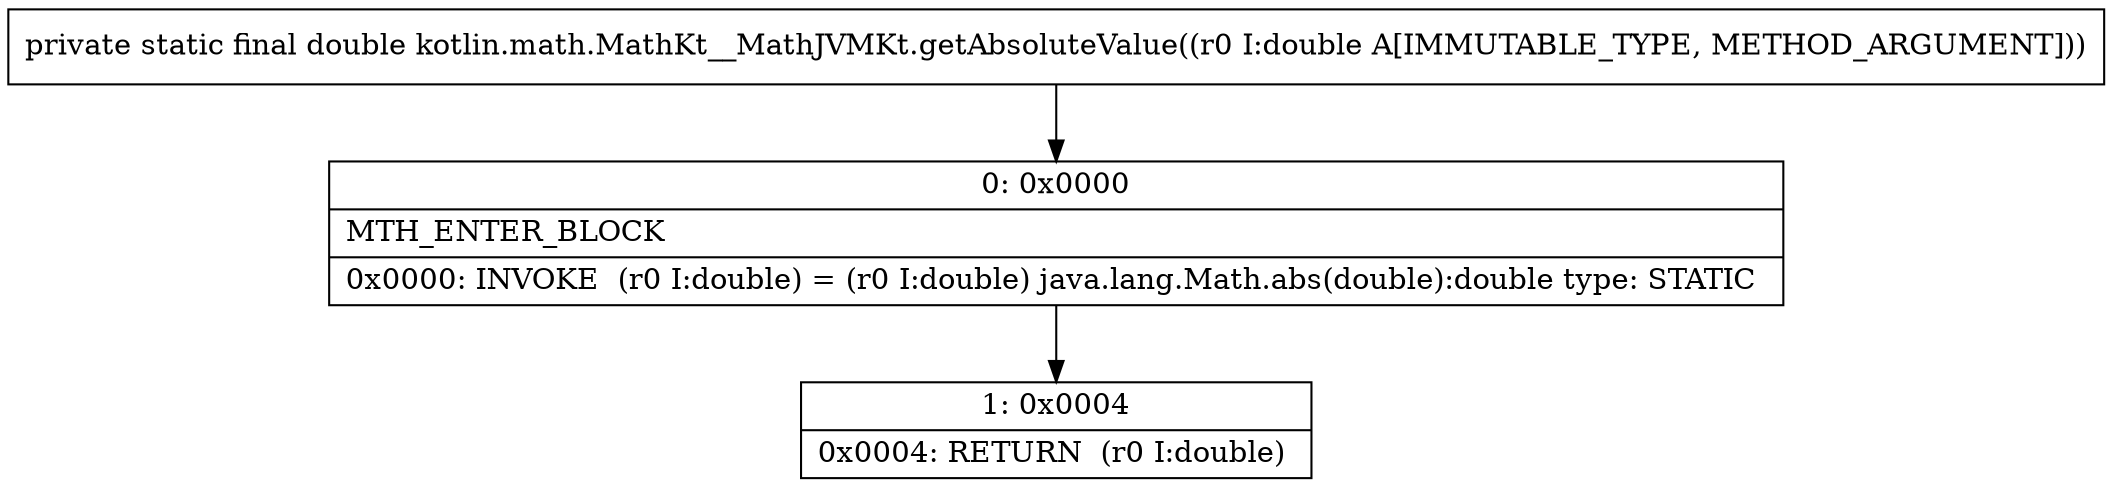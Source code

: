 digraph "CFG forkotlin.math.MathKt__MathJVMKt.getAbsoluteValue(D)D" {
Node_0 [shape=record,label="{0\:\ 0x0000|MTH_ENTER_BLOCK\l|0x0000: INVOKE  (r0 I:double) = (r0 I:double) java.lang.Math.abs(double):double type: STATIC \l}"];
Node_1 [shape=record,label="{1\:\ 0x0004|0x0004: RETURN  (r0 I:double) \l}"];
MethodNode[shape=record,label="{private static final double kotlin.math.MathKt__MathJVMKt.getAbsoluteValue((r0 I:double A[IMMUTABLE_TYPE, METHOD_ARGUMENT])) }"];
MethodNode -> Node_0;
Node_0 -> Node_1;
}

